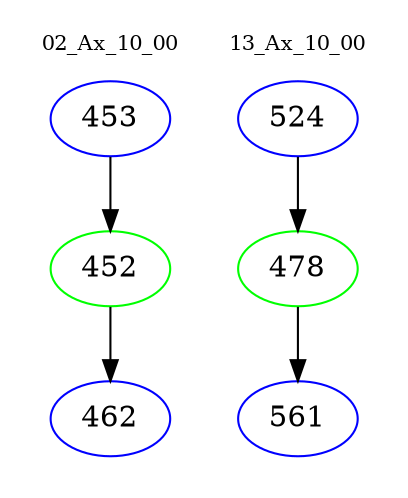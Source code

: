digraph{
subgraph cluster_0 {
color = white
label = "02_Ax_10_00";
fontsize=10;
T0_453 [label="453", color="blue"]
T0_453 -> T0_452 [color="black"]
T0_452 [label="452", color="green"]
T0_452 -> T0_462 [color="black"]
T0_462 [label="462", color="blue"]
}
subgraph cluster_1 {
color = white
label = "13_Ax_10_00";
fontsize=10;
T1_524 [label="524", color="blue"]
T1_524 -> T1_478 [color="black"]
T1_478 [label="478", color="green"]
T1_478 -> T1_561 [color="black"]
T1_561 [label="561", color="blue"]
}
}
